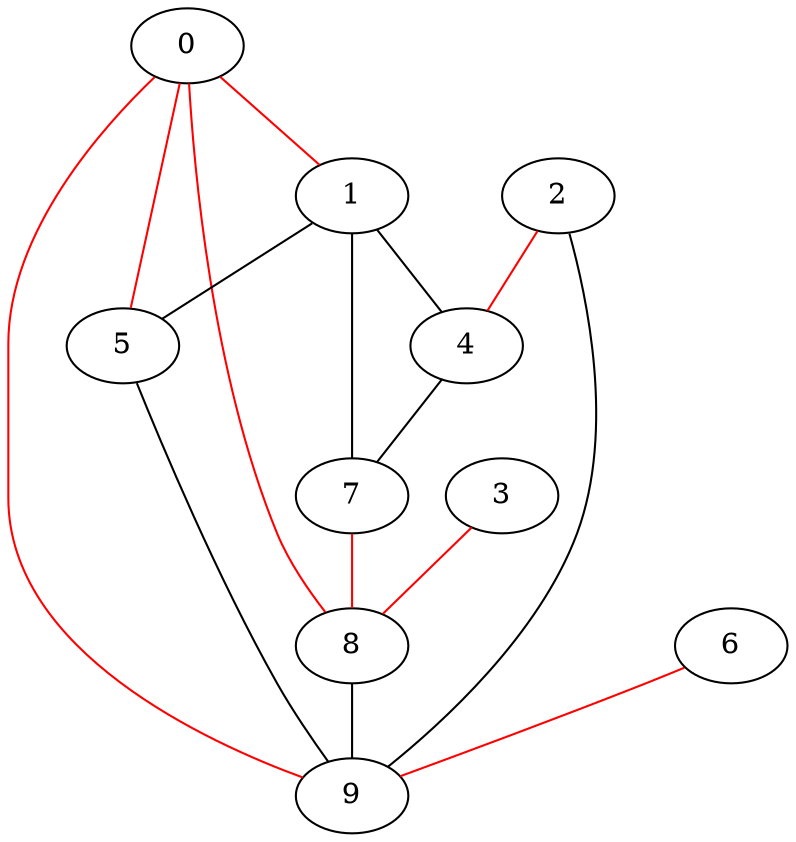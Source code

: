 graph one {
      0 -- 1 [color=red] ;
      0 -- 5 [color=red] ;
      0 -- 8 [color=red] ;
      0 -- 9 [color=red] ;
      1 -- 4 ;
      1 -- 5 ;
      1 -- 7 ;
      2 -- 4 [color=red] ;
      2 -- 9 ;
      3 -- 8 [color=red] ;
      4 -- 7 ;
      5 -- 9 ;
      6 -- 9 [color=red] ;
      7 -- 8 [color=red] ;
      8 -- 9 ;
      9 
}